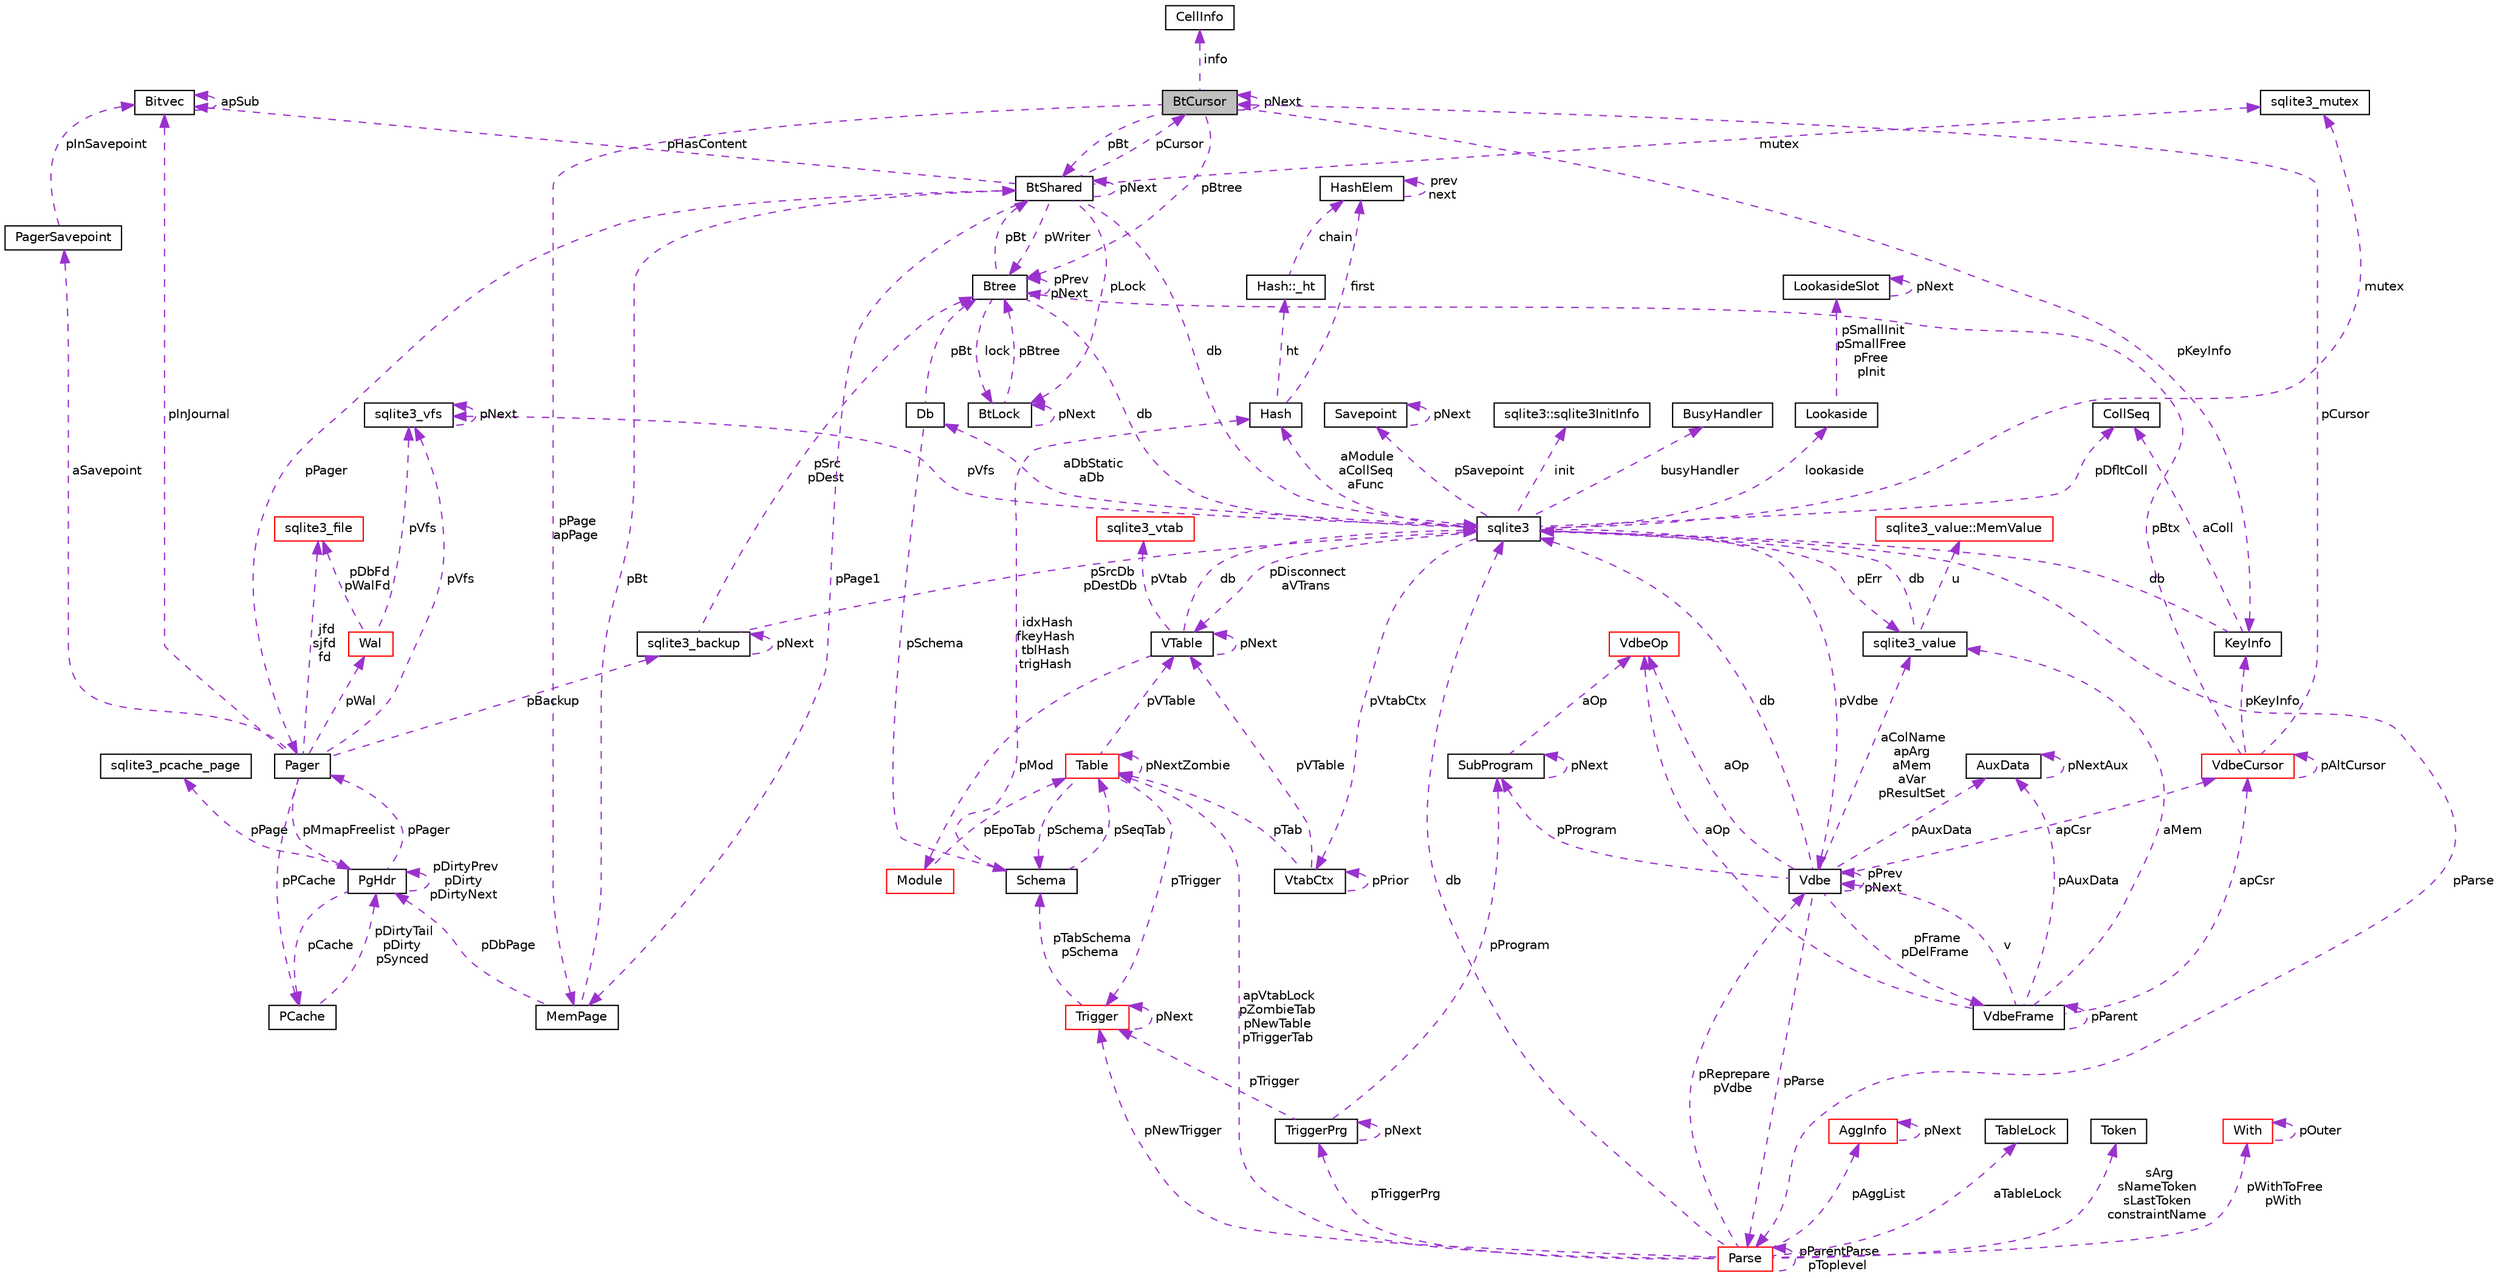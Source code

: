 digraph "BtCursor"
{
 // LATEX_PDF_SIZE
  edge [fontname="Helvetica",fontsize="10",labelfontname="Helvetica",labelfontsize="10"];
  node [fontname="Helvetica",fontsize="10",shape=record];
  Node1 [label="BtCursor",height=0.2,width=0.4,color="black", fillcolor="grey75", style="filled", fontcolor="black",tooltip=" "];
  Node1 -> Node1 [dir="back",color="darkorchid3",fontsize="10",style="dashed",label=" pNext" ,fontname="Helvetica"];
  Node2 -> Node1 [dir="back",color="darkorchid3",fontsize="10",style="dashed",label=" info" ,fontname="Helvetica"];
  Node2 [label="CellInfo",height=0.2,width=0.4,color="black", fillcolor="white", style="filled",URL="$structCellInfo.html",tooltip=" "];
  Node3 -> Node1 [dir="back",color="darkorchid3",fontsize="10",style="dashed",label=" pBt" ,fontname="Helvetica"];
  Node3 [label="BtShared",height=0.2,width=0.4,color="black", fillcolor="white", style="filled",URL="$structBtShared.html",tooltip=" "];
  Node1 -> Node3 [dir="back",color="darkorchid3",fontsize="10",style="dashed",label=" pCursor" ,fontname="Helvetica"];
  Node3 -> Node3 [dir="back",color="darkorchid3",fontsize="10",style="dashed",label=" pNext" ,fontname="Helvetica"];
  Node4 -> Node3 [dir="back",color="darkorchid3",fontsize="10",style="dashed",label=" db" ,fontname="Helvetica"];
  Node4 [label="sqlite3",height=0.2,width=0.4,color="black", fillcolor="white", style="filled",URL="$structsqlite3.html",tooltip=" "];
  Node5 -> Node4 [dir="back",color="darkorchid3",fontsize="10",style="dashed",label=" pVdbe" ,fontname="Helvetica"];
  Node5 [label="Vdbe",height=0.2,width=0.4,color="black", fillcolor="white", style="filled",URL="$structVdbe.html",tooltip=" "];
  Node5 -> Node5 [dir="back",color="darkorchid3",fontsize="10",style="dashed",label=" pPrev\npNext" ,fontname="Helvetica"];
  Node4 -> Node5 [dir="back",color="darkorchid3",fontsize="10",style="dashed",label=" db" ,fontname="Helvetica"];
  Node6 -> Node5 [dir="back",color="darkorchid3",fontsize="10",style="dashed",label=" aColName\napArg\naMem\naVar\npResultSet" ,fontname="Helvetica"];
  Node6 [label="sqlite3_value",height=0.2,width=0.4,color="black", fillcolor="white", style="filled",URL="$structsqlite3__value.html",tooltip=" "];
  Node4 -> Node6 [dir="back",color="darkorchid3",fontsize="10",style="dashed",label=" db" ,fontname="Helvetica"];
  Node7 -> Node6 [dir="back",color="darkorchid3",fontsize="10",style="dashed",label=" u" ,fontname="Helvetica"];
  Node7 [label="sqlite3_value::MemValue",height=0.2,width=0.4,color="red", fillcolor="white", style="filled",URL="$unionsqlite3__value_1_1MemValue.html",tooltip=" "];
  Node10 -> Node5 [dir="back",color="darkorchid3",fontsize="10",style="dashed",label=" pFrame\npDelFrame" ,fontname="Helvetica"];
  Node10 [label="VdbeFrame",height=0.2,width=0.4,color="black", fillcolor="white", style="filled",URL="$structVdbeFrame.html",tooltip=" "];
  Node5 -> Node10 [dir="back",color="darkorchid3",fontsize="10",style="dashed",label=" v" ,fontname="Helvetica"];
  Node6 -> Node10 [dir="back",color="darkorchid3",fontsize="10",style="dashed",label=" aMem" ,fontname="Helvetica"];
  Node10 -> Node10 [dir="back",color="darkorchid3",fontsize="10",style="dashed",label=" pParent" ,fontname="Helvetica"];
  Node11 -> Node10 [dir="back",color="darkorchid3",fontsize="10",style="dashed",label=" pAuxData" ,fontname="Helvetica"];
  Node11 [label="AuxData",height=0.2,width=0.4,color="black", fillcolor="white", style="filled",URL="$structAuxData.html",tooltip=" "];
  Node11 -> Node11 [dir="back",color="darkorchid3",fontsize="10",style="dashed",label=" pNextAux" ,fontname="Helvetica"];
  Node12 -> Node10 [dir="back",color="darkorchid3",fontsize="10",style="dashed",label=" apCsr" ,fontname="Helvetica"];
  Node12 [label="VdbeCursor",height=0.2,width=0.4,color="red", fillcolor="white", style="filled",URL="$structVdbeCursor.html",tooltip=" "];
  Node1 -> Node12 [dir="back",color="darkorchid3",fontsize="10",style="dashed",label=" pCursor" ,fontname="Helvetica"];
  Node12 -> Node12 [dir="back",color="darkorchid3",fontsize="10",style="dashed",label=" pAltCursor" ,fontname="Helvetica"];
  Node16 -> Node12 [dir="back",color="darkorchid3",fontsize="10",style="dashed",label=" pKeyInfo" ,fontname="Helvetica"];
  Node16 [label="KeyInfo",height=0.2,width=0.4,color="black", fillcolor="white", style="filled",URL="$structKeyInfo.html",tooltip=" "];
  Node4 -> Node16 [dir="back",color="darkorchid3",fontsize="10",style="dashed",label=" db" ,fontname="Helvetica"];
  Node17 -> Node16 [dir="back",color="darkorchid3",fontsize="10",style="dashed",label=" aColl" ,fontname="Helvetica"];
  Node17 [label="CollSeq",height=0.2,width=0.4,color="black", fillcolor="white", style="filled",URL="$structCollSeq.html",tooltip=" "];
  Node30 -> Node12 [dir="back",color="darkorchid3",fontsize="10",style="dashed",label=" pBtx" ,fontname="Helvetica"];
  Node30 [label="Btree",height=0.2,width=0.4,color="black", fillcolor="white", style="filled",URL="$structBtree.html",tooltip=" "];
  Node3 -> Node30 [dir="back",color="darkorchid3",fontsize="10",style="dashed",label=" pBt" ,fontname="Helvetica"];
  Node4 -> Node30 [dir="back",color="darkorchid3",fontsize="10",style="dashed",label=" db" ,fontname="Helvetica"];
  Node31 -> Node30 [dir="back",color="darkorchid3",fontsize="10",style="dashed",label=" lock" ,fontname="Helvetica"];
  Node31 [label="BtLock",height=0.2,width=0.4,color="black", fillcolor="white", style="filled",URL="$structBtLock.html",tooltip=" "];
  Node31 -> Node31 [dir="back",color="darkorchid3",fontsize="10",style="dashed",label=" pNext" ,fontname="Helvetica"];
  Node30 -> Node31 [dir="back",color="darkorchid3",fontsize="10",style="dashed",label=" pBtree" ,fontname="Helvetica"];
  Node30 -> Node30 [dir="back",color="darkorchid3",fontsize="10",style="dashed",label=" pPrev\npNext" ,fontname="Helvetica"];
  Node32 -> Node10 [dir="back",color="darkorchid3",fontsize="10",style="dashed",label=" aOp" ,fontname="Helvetica"];
  Node32 [label="VdbeOp",height=0.2,width=0.4,color="red", fillcolor="white", style="filled",URL="$structVdbeOp.html",tooltip=" "];
  Node11 -> Node5 [dir="back",color="darkorchid3",fontsize="10",style="dashed",label=" pAuxData" ,fontname="Helvetica"];
  Node62 -> Node5 [dir="back",color="darkorchid3",fontsize="10",style="dashed",label=" pProgram" ,fontname="Helvetica"];
  Node62 [label="SubProgram",height=0.2,width=0.4,color="black", fillcolor="white", style="filled",URL="$structSubProgram.html",tooltip=" "];
  Node62 -> Node62 [dir="back",color="darkorchid3",fontsize="10",style="dashed",label=" pNext" ,fontname="Helvetica"];
  Node32 -> Node62 [dir="back",color="darkorchid3",fontsize="10",style="dashed",label=" aOp" ,fontname="Helvetica"];
  Node12 -> Node5 [dir="back",color="darkorchid3",fontsize="10",style="dashed",label=" apCsr" ,fontname="Helvetica"];
  Node64 -> Node5 [dir="back",color="darkorchid3",fontsize="10",style="dashed",label=" pParse" ,fontname="Helvetica"];
  Node64 [label="Parse",height=0.2,width=0.4,color="red", fillcolor="white", style="filled",URL="$structParse.html",tooltip=" "];
  Node43 -> Node64 [dir="back",color="darkorchid3",fontsize="10",style="dashed",label=" pAggList" ,fontname="Helvetica"];
  Node43 [label="AggInfo",height=0.2,width=0.4,color="red", fillcolor="white", style="filled",URL="$structAggInfo.html",tooltip=" "];
  Node43 -> Node43 [dir="back",color="darkorchid3",fontsize="10",style="dashed",label=" pNext" ,fontname="Helvetica"];
  Node5 -> Node64 [dir="back",color="darkorchid3",fontsize="10",style="dashed",label=" pReprepare\npVdbe" ,fontname="Helvetica"];
  Node4 -> Node64 [dir="back",color="darkorchid3",fontsize="10",style="dashed",label=" db" ,fontname="Helvetica"];
  Node65 -> Node64 [dir="back",color="darkorchid3",fontsize="10",style="dashed",label=" aTableLock" ,fontname="Helvetica"];
  Node65 [label="TableLock",height=0.2,width=0.4,color="black", fillcolor="white", style="filled",URL="$structTableLock.html",tooltip=" "];
  Node66 -> Node64 [dir="back",color="darkorchid3",fontsize="10",style="dashed",label=" sArg\nsNameToken\nsLastToken\nconstraintName" ,fontname="Helvetica"];
  Node66 [label="Token",height=0.2,width=0.4,color="black", fillcolor="white", style="filled",URL="$structToken.html",tooltip=" "];
  Node49 -> Node64 [dir="back",color="darkorchid3",fontsize="10",style="dashed",label=" pWithToFree\npWith" ,fontname="Helvetica"];
  Node49 [label="With",height=0.2,width=0.4,color="red", fillcolor="white", style="filled",URL="$structWith.html",tooltip=" "];
  Node49 -> Node49 [dir="back",color="darkorchid3",fontsize="10",style="dashed",label=" pOuter" ,fontname="Helvetica"];
  Node36 -> Node64 [dir="back",color="darkorchid3",fontsize="10",style="dashed",label=" apVtabLock\npZombieTab\npNewTable\npTriggerTab" ,fontname="Helvetica"];
  Node36 [label="Table",height=0.2,width=0.4,color="red", fillcolor="white", style="filled",URL="$structTable.html",tooltip=" "];
  Node37 -> Node36 [dir="back",color="darkorchid3",fontsize="10",style="dashed",label=" pSchema" ,fontname="Helvetica"];
  Node37 [label="Schema",height=0.2,width=0.4,color="black", fillcolor="white", style="filled",URL="$structSchema.html",tooltip=" "];
  Node36 -> Node37 [dir="back",color="darkorchid3",fontsize="10",style="dashed",label=" pSeqTab" ,fontname="Helvetica"];
  Node38 -> Node37 [dir="back",color="darkorchid3",fontsize="10",style="dashed",label=" idxHash\nfkeyHash\ntblHash\ntrigHash" ,fontname="Helvetica"];
  Node38 [label="Hash",height=0.2,width=0.4,color="black", fillcolor="white", style="filled",URL="$structHash.html",tooltip=" "];
  Node39 -> Node38 [dir="back",color="darkorchid3",fontsize="10",style="dashed",label=" ht" ,fontname="Helvetica"];
  Node39 [label="Hash::_ht",height=0.2,width=0.4,color="black", fillcolor="white", style="filled",URL="$structHash_1_1__ht.html",tooltip=" "];
  Node40 -> Node39 [dir="back",color="darkorchid3",fontsize="10",style="dashed",label=" chain" ,fontname="Helvetica"];
  Node40 [label="HashElem",height=0.2,width=0.4,color="black", fillcolor="white", style="filled",URL="$structHashElem.html",tooltip=" "];
  Node40 -> Node40 [dir="back",color="darkorchid3",fontsize="10",style="dashed",label=" prev\nnext" ,fontname="Helvetica"];
  Node40 -> Node38 [dir="back",color="darkorchid3",fontsize="10",style="dashed",label=" first" ,fontname="Helvetica"];
  Node34 -> Node36 [dir="back",color="darkorchid3",fontsize="10",style="dashed",label=" pVTable" ,fontname="Helvetica"];
  Node34 [label="VTable",height=0.2,width=0.4,color="black", fillcolor="white", style="filled",URL="$structVTable.html",tooltip=" "];
  Node4 -> Node34 [dir="back",color="darkorchid3",fontsize="10",style="dashed",label=" db" ,fontname="Helvetica"];
  Node34 -> Node34 [dir="back",color="darkorchid3",fontsize="10",style="dashed",label=" pNext" ,fontname="Helvetica"];
  Node35 -> Node34 [dir="back",color="darkorchid3",fontsize="10",style="dashed",label=" pMod" ,fontname="Helvetica"];
  Node35 [label="Module",height=0.2,width=0.4,color="red", fillcolor="white", style="filled",URL="$structModule.html",tooltip=" "];
  Node36 -> Node35 [dir="back",color="darkorchid3",fontsize="10",style="dashed",label=" pEpoTab" ,fontname="Helvetica"];
  Node14 -> Node34 [dir="back",color="darkorchid3",fontsize="10",style="dashed",label=" pVtab" ,fontname="Helvetica"];
  Node14 [label="sqlite3_vtab",height=0.2,width=0.4,color="red", fillcolor="white", style="filled",URL="$structsqlite3__vtab.html",tooltip=" "];
  Node36 -> Node36 [dir="back",color="darkorchid3",fontsize="10",style="dashed",label=" pNextZombie" ,fontname="Helvetica"];
  Node59 -> Node36 [dir="back",color="darkorchid3",fontsize="10",style="dashed",label=" pTrigger" ,fontname="Helvetica"];
  Node59 [label="Trigger",height=0.2,width=0.4,color="red", fillcolor="white", style="filled",URL="$structTrigger.html",tooltip=" "];
  Node37 -> Node59 [dir="back",color="darkorchid3",fontsize="10",style="dashed",label=" pTabSchema\npSchema" ,fontname="Helvetica"];
  Node59 -> Node59 [dir="back",color="darkorchid3",fontsize="10",style="dashed",label=" pNext" ,fontname="Helvetica"];
  Node59 -> Node64 [dir="back",color="darkorchid3",fontsize="10",style="dashed",label=" pNewTrigger" ,fontname="Helvetica"];
  Node67 -> Node64 [dir="back",color="darkorchid3",fontsize="10",style="dashed",label=" pTriggerPrg" ,fontname="Helvetica"];
  Node67 [label="TriggerPrg",height=0.2,width=0.4,color="black", fillcolor="white", style="filled",URL="$structTriggerPrg.html",tooltip=" "];
  Node62 -> Node67 [dir="back",color="darkorchid3",fontsize="10",style="dashed",label=" pProgram" ,fontname="Helvetica"];
  Node59 -> Node67 [dir="back",color="darkorchid3",fontsize="10",style="dashed",label=" pTrigger" ,fontname="Helvetica"];
  Node67 -> Node67 [dir="back",color="darkorchid3",fontsize="10",style="dashed",label=" pNext" ,fontname="Helvetica"];
  Node64 -> Node64 [dir="back",color="darkorchid3",fontsize="10",style="dashed",label=" pParentParse\npToplevel" ,fontname="Helvetica"];
  Node32 -> Node5 [dir="back",color="darkorchid3",fontsize="10",style="dashed",label=" aOp" ,fontname="Helvetica"];
  Node70 -> Node4 [dir="back",color="darkorchid3",fontsize="10",style="dashed",label=" pSavepoint" ,fontname="Helvetica"];
  Node70 [label="Savepoint",height=0.2,width=0.4,color="black", fillcolor="white", style="filled",URL="$structSavepoint.html",tooltip=" "];
  Node70 -> Node70 [dir="back",color="darkorchid3",fontsize="10",style="dashed",label=" pNext" ,fontname="Helvetica"];
  Node71 -> Node4 [dir="back",color="darkorchid3",fontsize="10",style="dashed",label=" lookaside" ,fontname="Helvetica"];
  Node71 [label="Lookaside",height=0.2,width=0.4,color="black", fillcolor="white", style="filled",URL="$structLookaside.html",tooltip=" "];
  Node72 -> Node71 [dir="back",color="darkorchid3",fontsize="10",style="dashed",label=" pSmallInit\npSmallFree\npFree\npInit" ,fontname="Helvetica"];
  Node72 [label="LookasideSlot",height=0.2,width=0.4,color="black", fillcolor="white", style="filled",URL="$structLookasideSlot.html",tooltip=" "];
  Node72 -> Node72 [dir="back",color="darkorchid3",fontsize="10",style="dashed",label=" pNext" ,fontname="Helvetica"];
  Node6 -> Node4 [dir="back",color="darkorchid3",fontsize="10",style="dashed",label=" pErr" ,fontname="Helvetica"];
  Node73 -> Node4 [dir="back",color="darkorchid3",fontsize="10",style="dashed",label=" mutex" ,fontname="Helvetica"];
  Node73 [label="sqlite3_mutex",height=0.2,width=0.4,color="black", fillcolor="white", style="filled",URL="$structsqlite3__mutex.html",tooltip=" "];
  Node74 -> Node4 [dir="back",color="darkorchid3",fontsize="10",style="dashed",label=" pVfs" ,fontname="Helvetica"];
  Node74 [label="sqlite3_vfs",height=0.2,width=0.4,color="black", fillcolor="white", style="filled",URL="$structsqlite3__vfs.html",tooltip=" "];
  Node74 -> Node74 [dir="back",color="darkorchid3",fontsize="10",style="dashed",label=" pNext" ,fontname="Helvetica"];
  Node75 -> Node4 [dir="back",color="darkorchid3",fontsize="10",style="dashed",label=" init" ,fontname="Helvetica"];
  Node75 [label="sqlite3::sqlite3InitInfo",height=0.2,width=0.4,color="black", fillcolor="white", style="filled",URL="$structsqlite3_1_1sqlite3InitInfo.html",tooltip=" "];
  Node76 -> Node4 [dir="back",color="darkorchid3",fontsize="10",style="dashed",label=" busyHandler" ,fontname="Helvetica"];
  Node76 [label="BusyHandler",height=0.2,width=0.4,color="black", fillcolor="white", style="filled",URL="$structBusyHandler.html",tooltip=" "];
  Node77 -> Node4 [dir="back",color="darkorchid3",fontsize="10",style="dashed",label=" pVtabCtx" ,fontname="Helvetica"];
  Node77 [label="VtabCtx",height=0.2,width=0.4,color="black", fillcolor="white", style="filled",URL="$structVtabCtx.html",tooltip=" "];
  Node77 -> Node77 [dir="back",color="darkorchid3",fontsize="10",style="dashed",label=" pPrior" ,fontname="Helvetica"];
  Node34 -> Node77 [dir="back",color="darkorchid3",fontsize="10",style="dashed",label=" pVTable" ,fontname="Helvetica"];
  Node36 -> Node77 [dir="back",color="darkorchid3",fontsize="10",style="dashed",label=" pTab" ,fontname="Helvetica"];
  Node17 -> Node4 [dir="back",color="darkorchid3",fontsize="10",style="dashed",label=" pDfltColl" ,fontname="Helvetica"];
  Node34 -> Node4 [dir="back",color="darkorchid3",fontsize="10",style="dashed",label=" pDisconnect\naVTrans" ,fontname="Helvetica"];
  Node78 -> Node4 [dir="back",color="darkorchid3",fontsize="10",style="dashed",label=" aDbStatic\naDb" ,fontname="Helvetica"];
  Node78 [label="Db",height=0.2,width=0.4,color="black", fillcolor="white", style="filled",URL="$structDb.html",tooltip=" "];
  Node37 -> Node78 [dir="back",color="darkorchid3",fontsize="10",style="dashed",label=" pSchema" ,fontname="Helvetica"];
  Node30 -> Node78 [dir="back",color="darkorchid3",fontsize="10",style="dashed",label=" pBt" ,fontname="Helvetica"];
  Node38 -> Node4 [dir="back",color="darkorchid3",fontsize="10",style="dashed",label=" aModule\naCollSeq\naFunc" ,fontname="Helvetica"];
  Node64 -> Node4 [dir="back",color="darkorchid3",fontsize="10",style="dashed",label=" pParse" ,fontname="Helvetica"];
  Node79 -> Node3 [dir="back",color="darkorchid3",fontsize="10",style="dashed",label=" pHasContent" ,fontname="Helvetica"];
  Node79 [label="Bitvec",height=0.2,width=0.4,color="black", fillcolor="white", style="filled",URL="$structBitvec.html",tooltip=" "];
  Node79 -> Node79 [dir="back",color="darkorchid3",fontsize="10",style="dashed",label=" apSub" ,fontname="Helvetica"];
  Node73 -> Node3 [dir="back",color="darkorchid3",fontsize="10",style="dashed",label=" mutex" ,fontname="Helvetica"];
  Node31 -> Node3 [dir="back",color="darkorchid3",fontsize="10",style="dashed",label=" pLock" ,fontname="Helvetica"];
  Node80 -> Node3 [dir="back",color="darkorchid3",fontsize="10",style="dashed",label=" pPage1" ,fontname="Helvetica"];
  Node80 [label="MemPage",height=0.2,width=0.4,color="black", fillcolor="white", style="filled",URL="$structMemPage.html",tooltip=" "];
  Node3 -> Node80 [dir="back",color="darkorchid3",fontsize="10",style="dashed",label=" pBt" ,fontname="Helvetica"];
  Node81 -> Node80 [dir="back",color="darkorchid3",fontsize="10",style="dashed",label=" pDbPage" ,fontname="Helvetica"];
  Node81 [label="PgHdr",height=0.2,width=0.4,color="black", fillcolor="white", style="filled",URL="$structPgHdr.html",tooltip=" "];
  Node82 -> Node81 [dir="back",color="darkorchid3",fontsize="10",style="dashed",label=" pPage" ,fontname="Helvetica"];
  Node82 [label="sqlite3_pcache_page",height=0.2,width=0.4,color="black", fillcolor="white", style="filled",URL="$structsqlite3__pcache__page.html",tooltip=" "];
  Node83 -> Node81 [dir="back",color="darkorchid3",fontsize="10",style="dashed",label=" pCache" ,fontname="Helvetica"];
  Node83 [label="PCache",height=0.2,width=0.4,color="black", fillcolor="white", style="filled",URL="$structPCache.html",tooltip=" "];
  Node81 -> Node83 [dir="back",color="darkorchid3",fontsize="10",style="dashed",label=" pDirtyTail\npDirty\npSynced" ,fontname="Helvetica"];
  Node81 -> Node81 [dir="back",color="darkorchid3",fontsize="10",style="dashed",label=" pDirtyPrev\npDirty\npDirtyNext" ,fontname="Helvetica"];
  Node84 -> Node81 [dir="back",color="darkorchid3",fontsize="10",style="dashed",label=" pPager" ,fontname="Helvetica"];
  Node84 [label="Pager",height=0.2,width=0.4,color="black", fillcolor="white", style="filled",URL="$structPager.html",tooltip=" "];
  Node83 -> Node84 [dir="back",color="darkorchid3",fontsize="10",style="dashed",label=" pPCache" ,fontname="Helvetica"];
  Node85 -> Node84 [dir="back",color="darkorchid3",fontsize="10",style="dashed",label=" pBackup" ,fontname="Helvetica"];
  Node85 [label="sqlite3_backup",height=0.2,width=0.4,color="black", fillcolor="white", style="filled",URL="$structsqlite3__backup.html",tooltip=" "];
  Node85 -> Node85 [dir="back",color="darkorchid3",fontsize="10",style="dashed",label=" pNext" ,fontname="Helvetica"];
  Node4 -> Node85 [dir="back",color="darkorchid3",fontsize="10",style="dashed",label=" pSrcDb\npDestDb" ,fontname="Helvetica"];
  Node30 -> Node85 [dir="back",color="darkorchid3",fontsize="10",style="dashed",label=" pSrc\npDest" ,fontname="Helvetica"];
  Node79 -> Node84 [dir="back",color="darkorchid3",fontsize="10",style="dashed",label=" pInJournal" ,fontname="Helvetica"];
  Node23 -> Node84 [dir="back",color="darkorchid3",fontsize="10",style="dashed",label=" jfd\nsjfd\nfd" ,fontname="Helvetica"];
  Node23 [label="sqlite3_file",height=0.2,width=0.4,color="red", fillcolor="white", style="filled",URL="$structsqlite3__file.html",tooltip=" "];
  Node74 -> Node84 [dir="back",color="darkorchid3",fontsize="10",style="dashed",label=" pVfs" ,fontname="Helvetica"];
  Node81 -> Node84 [dir="back",color="darkorchid3",fontsize="10",style="dashed",label=" pMmapFreelist" ,fontname="Helvetica"];
  Node86 -> Node84 [dir="back",color="darkorchid3",fontsize="10",style="dashed",label=" pWal" ,fontname="Helvetica"];
  Node86 [label="Wal",height=0.2,width=0.4,color="red", fillcolor="white", style="filled",URL="$structWal.html",tooltip=" "];
  Node23 -> Node86 [dir="back",color="darkorchid3",fontsize="10",style="dashed",label=" pDbFd\npWalFd" ,fontname="Helvetica"];
  Node74 -> Node86 [dir="back",color="darkorchid3",fontsize="10",style="dashed",label=" pVfs" ,fontname="Helvetica"];
  Node88 -> Node84 [dir="back",color="darkorchid3",fontsize="10",style="dashed",label=" aSavepoint" ,fontname="Helvetica"];
  Node88 [label="PagerSavepoint",height=0.2,width=0.4,color="black", fillcolor="white", style="filled",URL="$structPagerSavepoint.html",tooltip=" "];
  Node79 -> Node88 [dir="back",color="darkorchid3",fontsize="10",style="dashed",label=" pInSavepoint" ,fontname="Helvetica"];
  Node30 -> Node3 [dir="back",color="darkorchid3",fontsize="10",style="dashed",label=" pWriter" ,fontname="Helvetica"];
  Node84 -> Node3 [dir="back",color="darkorchid3",fontsize="10",style="dashed",label=" pPager" ,fontname="Helvetica"];
  Node80 -> Node1 [dir="back",color="darkorchid3",fontsize="10",style="dashed",label=" pPage\napPage" ,fontname="Helvetica"];
  Node16 -> Node1 [dir="back",color="darkorchid3",fontsize="10",style="dashed",label=" pKeyInfo" ,fontname="Helvetica"];
  Node30 -> Node1 [dir="back",color="darkorchid3",fontsize="10",style="dashed",label=" pBtree" ,fontname="Helvetica"];
}
